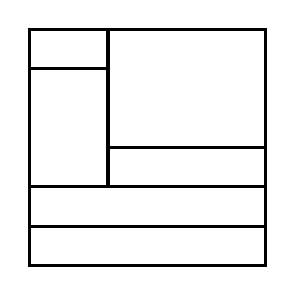 \begin{tikzpicture}[very thick, scale=.5]
    \draw (0,5) rectangle (2,6);
    \draw (0,2) rectangle (2,5);
    \draw (2,3) rectangle (6,6);
    \draw (2,2) rectangle (6,3);
    \draw (0,1) rectangle (6,2);
    \draw (0,0) rectangle (6,1);
\end{tikzpicture}
